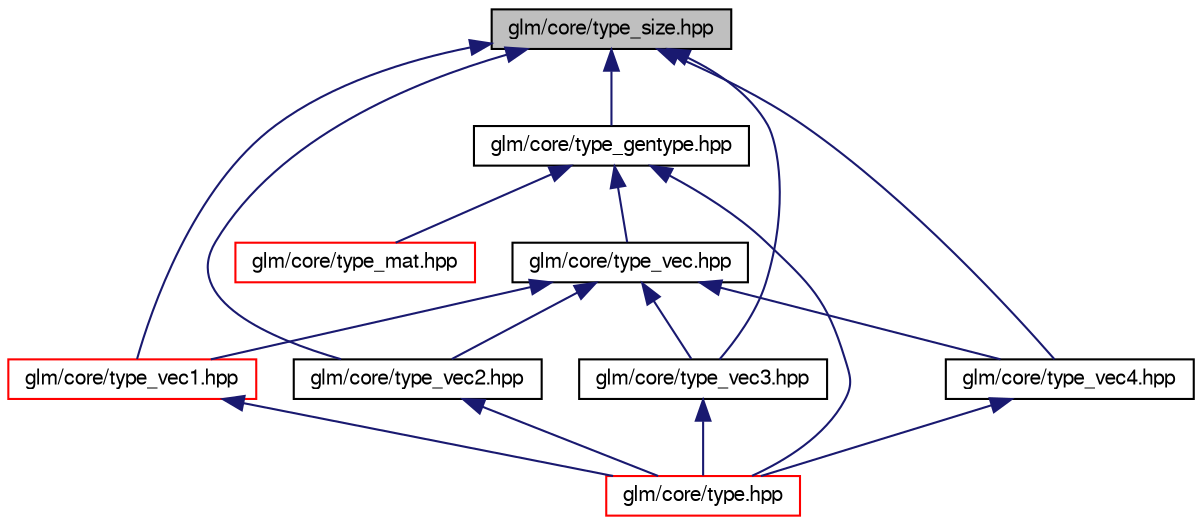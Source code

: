 digraph "glm/core/type_size.hpp"
{
  edge [fontname="FreeSans",fontsize="10",labelfontname="FreeSans",labelfontsize="10"];
  node [fontname="FreeSans",fontsize="10",shape=record];
  Node1 [label="glm/core/type_size.hpp",height=0.2,width=0.4,color="black", fillcolor="grey75", style="filled" fontcolor="black"];
  Node1 -> Node2 [dir="back",color="midnightblue",fontsize="10",style="solid",fontname="FreeSans"];
  Node2 [label="glm/core/type_gentype.hpp",height=0.2,width=0.4,color="black", fillcolor="white", style="filled",URL="$dd/d8e/type__gentype_8hpp.html"];
  Node2 -> Node3 [dir="back",color="midnightblue",fontsize="10",style="solid",fontname="FreeSans"];
  Node3 [label="glm/core/type.hpp",height=0.2,width=0.4,color="red", fillcolor="white", style="filled",URL="$da/d72/type_8hpp.html"];
  Node2 -> Node4 [dir="back",color="midnightblue",fontsize="10",style="solid",fontname="FreeSans"];
  Node4 [label="glm/core/type_vec.hpp",height=0.2,width=0.4,color="black", fillcolor="white", style="filled",URL="$df/d1a/type__vec_8hpp.html"];
  Node4 -> Node5 [dir="back",color="midnightblue",fontsize="10",style="solid",fontname="FreeSans"];
  Node5 [label="glm/core/type_vec1.hpp",height=0.2,width=0.4,color="red", fillcolor="white", style="filled",URL="$df/d0f/type__vec1_8hpp.html"];
  Node5 -> Node3 [dir="back",color="midnightblue",fontsize="10",style="solid",fontname="FreeSans"];
  Node4 -> Node6 [dir="back",color="midnightblue",fontsize="10",style="solid",fontname="FreeSans"];
  Node6 [label="glm/core/type_vec2.hpp",height=0.2,width=0.4,color="black", fillcolor="white", style="filled",URL="$d0/dce/type__vec2_8hpp.html"];
  Node6 -> Node3 [dir="back",color="midnightblue",fontsize="10",style="solid",fontname="FreeSans"];
  Node4 -> Node7 [dir="back",color="midnightblue",fontsize="10",style="solid",fontname="FreeSans"];
  Node7 [label="glm/core/type_vec3.hpp",height=0.2,width=0.4,color="black", fillcolor="white", style="filled",URL="$d5/dfc/type__vec3_8hpp.html"];
  Node7 -> Node3 [dir="back",color="midnightblue",fontsize="10",style="solid",fontname="FreeSans"];
  Node4 -> Node8 [dir="back",color="midnightblue",fontsize="10",style="solid",fontname="FreeSans"];
  Node8 [label="glm/core/type_vec4.hpp",height=0.2,width=0.4,color="black", fillcolor="white", style="filled",URL="$d4/d79/type__vec4_8hpp.html"];
  Node8 -> Node3 [dir="back",color="midnightblue",fontsize="10",style="solid",fontname="FreeSans"];
  Node2 -> Node9 [dir="back",color="midnightblue",fontsize="10",style="solid",fontname="FreeSans"];
  Node9 [label="glm/core/type_mat.hpp",height=0.2,width=0.4,color="red", fillcolor="white", style="filled",URL="$d1/d70/type__mat_8hpp.html"];
  Node1 -> Node5 [dir="back",color="midnightblue",fontsize="10",style="solid",fontname="FreeSans"];
  Node1 -> Node6 [dir="back",color="midnightblue",fontsize="10",style="solid",fontname="FreeSans"];
  Node1 -> Node7 [dir="back",color="midnightblue",fontsize="10",style="solid",fontname="FreeSans"];
  Node1 -> Node8 [dir="back",color="midnightblue",fontsize="10",style="solid",fontname="FreeSans"];
}
